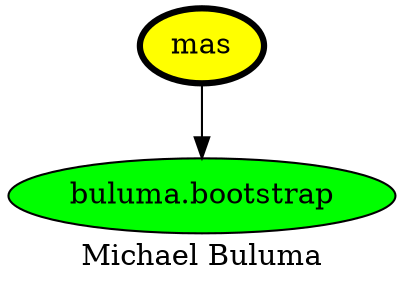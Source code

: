 digraph PhiloDilemma {
  label = "Michael Buluma" ;
  overlap=false
  {
    "mas" [fillcolor=yellow style=filled penwidth=3]
    "buluma.bootstrap" [fillcolor=green style=filled]
  }
  "mas" -> "buluma.bootstrap"
}

